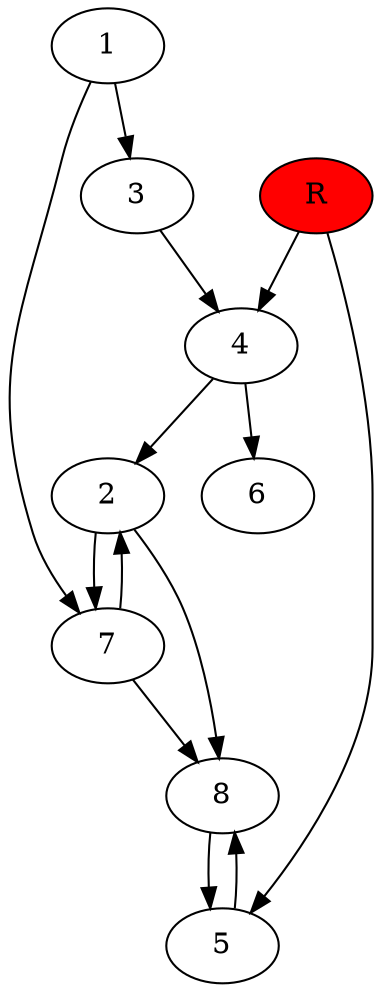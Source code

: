 digraph prb14503 {
	1
	2
	3
	4
	5
	6
	7
	8
	R [fillcolor="#ff0000" style=filled]
	1 -> 3
	1 -> 7
	2 -> 7
	2 -> 8
	3 -> 4
	4 -> 2
	4 -> 6
	5 -> 8
	7 -> 2
	7 -> 8
	8 -> 5
	R -> 4
	R -> 5
}
